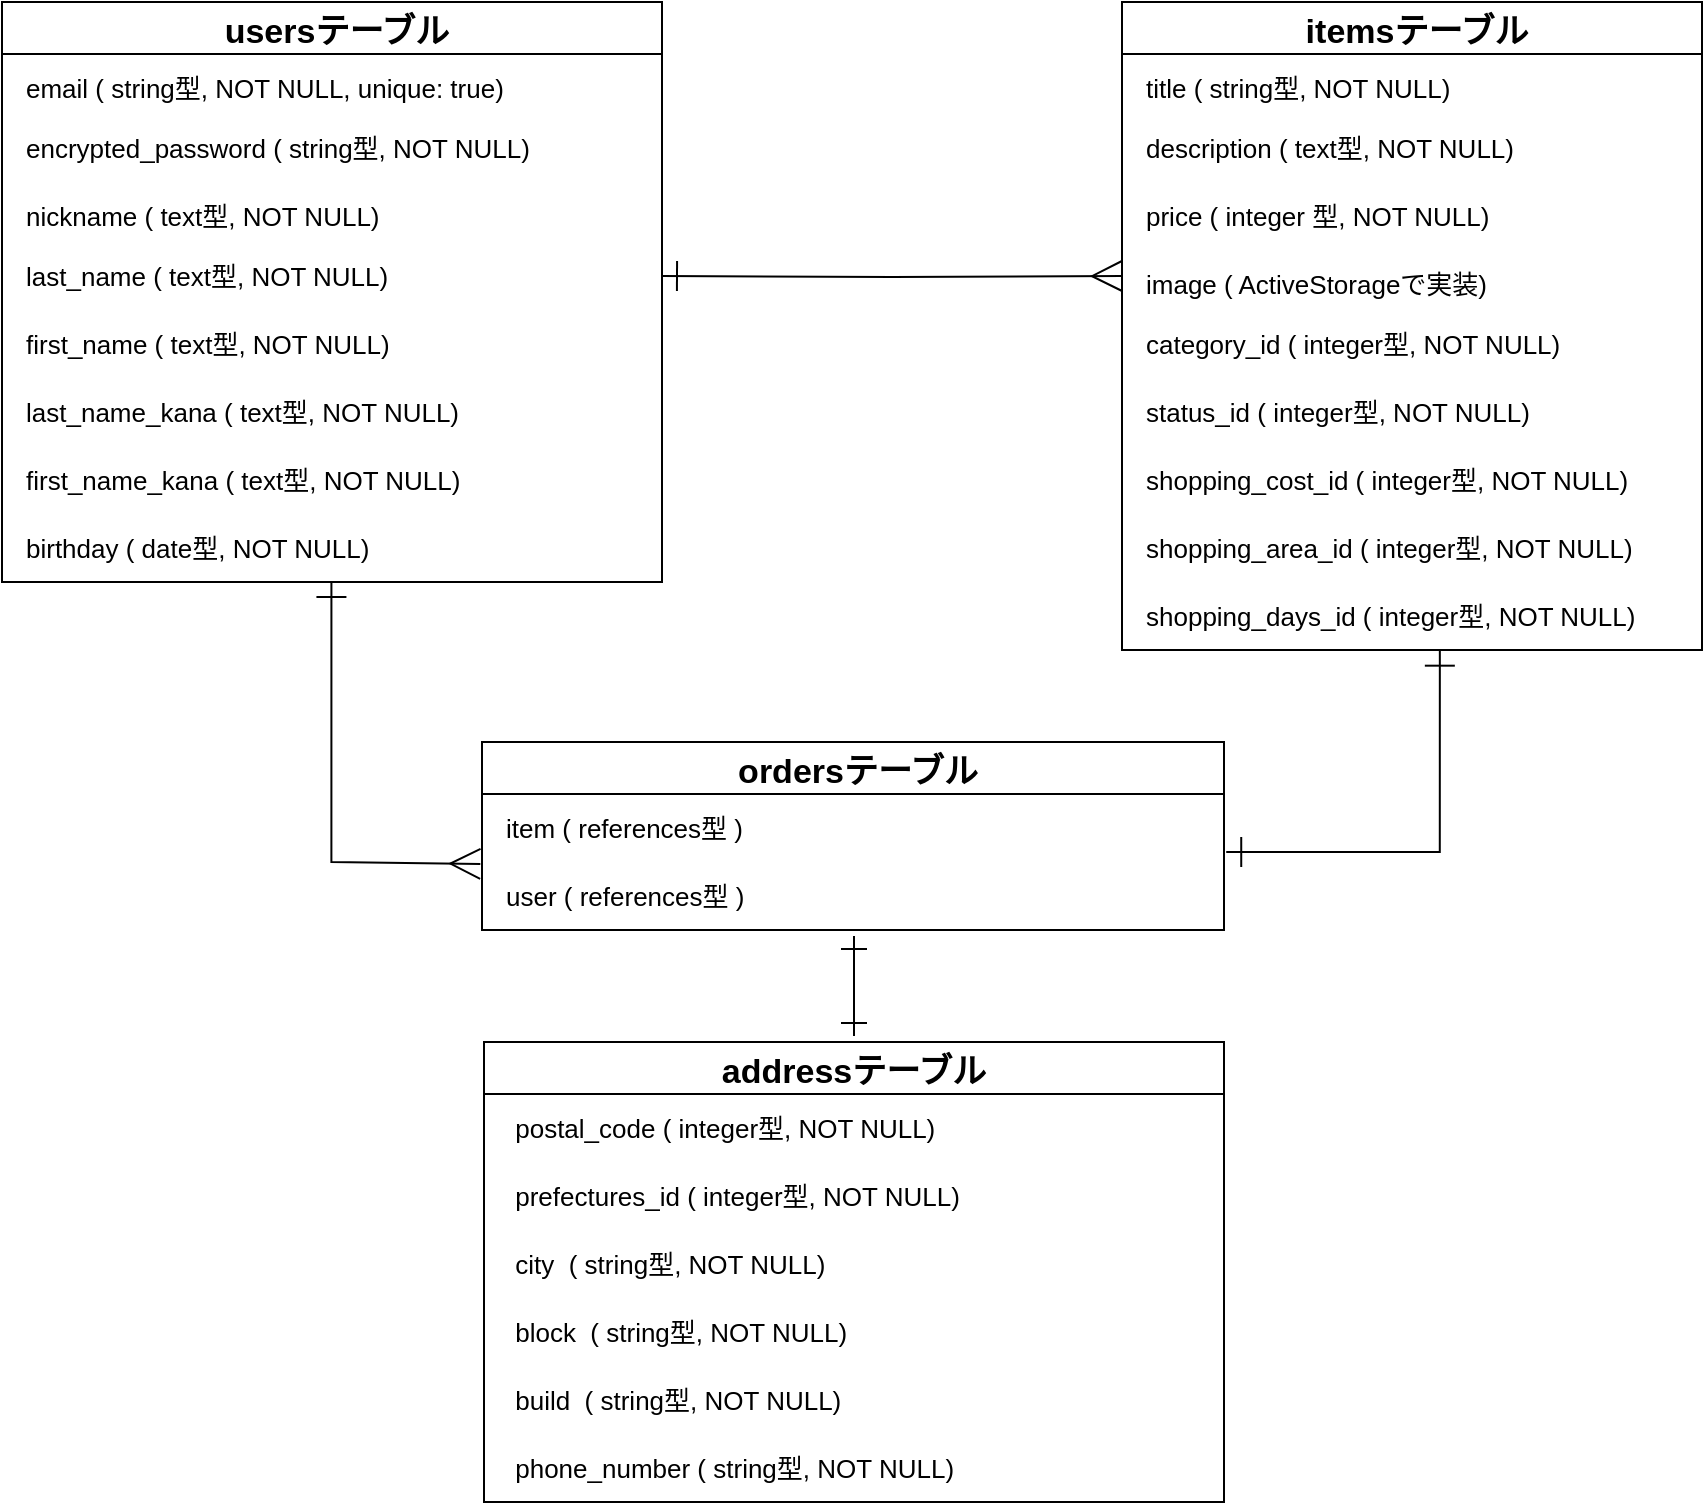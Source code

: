 <mxfile version="13.10.0" type="embed">
    <diagram id="oKVaaFYga90hGHUwI4pZ" name="ページ1">
        <mxGraphModel dx="1163" dy="1041" grid="1" gridSize="10" guides="1" tooltips="1" connect="0" arrows="1" fold="1" page="1" pageScale="1" pageWidth="850" pageHeight="1100" math="0" shadow="0">
            <root>
                <mxCell id="0"/>
                <mxCell id="1" parent="0"/>
                <mxCell id="2" value="itemsテーブル" style="swimlane;fontStyle=1;childLayout=stackLayout;horizontal=1;startSize=26;horizontalStack=0;resizeParent=1;resizeParentMax=0;resizeLast=0;collapsible=1;marginBottom=0;align=center;fontSize=17;spacingRight=2;spacingLeft=7;" parent="1" vertex="1">
                    <mxGeometry x="560" y="80" width="290" height="324" as="geometry"/>
                </mxCell>
                <mxCell id="4" value="title ( string型, NOT NULL)" style="text;strokeColor=none;fillColor=none;spacingLeft=7;spacingRight=2;overflow=hidden;rotatable=0;points=[[0,0.5],[1,0.5]];portConstraint=eastwest;fontSize=13;spacing=5;" parent="2" vertex="1">
                    <mxGeometry y="26" width="290" height="30" as="geometry"/>
                </mxCell>
                <mxCell id="39" value="description ( text型, NOT NULL)" style="text;strokeColor=none;fillColor=none;spacingLeft=7;spacingRight=2;overflow=hidden;rotatable=0;points=[[0,0.5],[1,0.5]];portConstraint=eastwest;fontSize=13;spacing=5;" parent="2" vertex="1">
                    <mxGeometry y="56" width="290" height="34" as="geometry"/>
                </mxCell>
                <mxCell id="51" value="price ( integer 型, NOT NULL)" style="text;strokeColor=none;fillColor=none;spacingLeft=7;spacingRight=2;overflow=hidden;rotatable=0;points=[[0,0.5],[1,0.5]];portConstraint=eastwest;fontSize=13;spacing=5;" parent="2" vertex="1">
                    <mxGeometry y="90" width="290" height="34" as="geometry"/>
                </mxCell>
                <mxCell id="3" value="image ( ActiveStorageで実装)" style="text;strokeColor=none;fillColor=none;spacingLeft=7;spacingRight=2;overflow=hidden;rotatable=0;points=[[0,0.5],[1,0.5]];portConstraint=eastwest;fontSize=13;spacing=5;" parent="2" vertex="1">
                    <mxGeometry y="124" width="290" height="30" as="geometry"/>
                </mxCell>
                <mxCell id="40" value="category_id ( integer型, NOT NULL)&#10;" style="text;strokeColor=none;fillColor=none;spacingLeft=7;spacingRight=2;overflow=hidden;rotatable=0;points=[[0,0.5],[1,0.5]];portConstraint=eastwest;fontSize=13;spacing=5;" parent="2" vertex="1">
                    <mxGeometry y="154" width="290" height="34" as="geometry"/>
                </mxCell>
                <mxCell id="41" value="status_id ( integer型, NOT NULL)" style="text;strokeColor=none;fillColor=none;spacingLeft=7;spacingRight=2;overflow=hidden;rotatable=0;points=[[0,0.5],[1,0.5]];portConstraint=eastwest;fontSize=13;spacing=5;" parent="2" vertex="1">
                    <mxGeometry y="188" width="290" height="34" as="geometry"/>
                </mxCell>
                <mxCell id="48" value="shopping_cost_id ( integer型, NOT NULL)" style="text;strokeColor=none;fillColor=none;spacingLeft=7;spacingRight=2;overflow=hidden;rotatable=0;points=[[0,0.5],[1,0.5]];portConstraint=eastwest;fontSize=13;spacing=5;" parent="2" vertex="1">
                    <mxGeometry y="222" width="290" height="34" as="geometry"/>
                </mxCell>
                <mxCell id="49" value="shopping_area_id ( integer型, NOT NULL)" style="text;strokeColor=none;fillColor=none;spacingLeft=7;spacingRight=2;overflow=hidden;rotatable=0;points=[[0,0.5],[1,0.5]];portConstraint=eastwest;fontSize=13;spacing=5;" parent="2" vertex="1">
                    <mxGeometry y="256" width="290" height="34" as="geometry"/>
                </mxCell>
                <mxCell id="50" value="shopping_days_id ( integer型, NOT NULL)" style="text;strokeColor=none;fillColor=none;spacingLeft=7;spacingRight=2;overflow=hidden;rotatable=0;points=[[0,0.5],[1,0.5]];portConstraint=eastwest;fontSize=13;spacing=5;" parent="2" vertex="1">
                    <mxGeometry y="290" width="290" height="34" as="geometry"/>
                </mxCell>
                <mxCell id="6" value="ordersテーブル" style="swimlane;fontStyle=1;childLayout=stackLayout;horizontal=1;startSize=26;horizontalStack=0;resizeParent=1;resizeParentMax=0;resizeLast=0;collapsible=1;marginBottom=0;align=center;fontSize=17;spacingRight=2;spacingLeft=7;" parent="1" vertex="1">
                    <mxGeometry x="240" y="450" width="371" height="94" as="geometry"/>
                </mxCell>
                <mxCell id="75" value="item ( references型 )" style="text;strokeColor=none;fillColor=none;spacingLeft=7;spacingRight=2;overflow=hidden;rotatable=0;points=[[0,0.5],[1,0.5]];portConstraint=eastwest;fontSize=13;spacing=5;" vertex="1" parent="6">
                    <mxGeometry y="26" width="371" height="34" as="geometry"/>
                </mxCell>
                <mxCell id="74" value="user ( references型 )" style="text;strokeColor=none;fillColor=none;spacingLeft=7;spacingRight=2;overflow=hidden;rotatable=0;points=[[0,0.5],[1,0.5]];portConstraint=eastwest;fontSize=13;spacing=5;" vertex="1" parent="6">
                    <mxGeometry y="60" width="371" height="34" as="geometry"/>
                </mxCell>
                <mxCell id="10" value="usersテーブル" style="swimlane;fontStyle=1;childLayout=stackLayout;horizontal=1;startSize=26;horizontalStack=0;resizeParent=1;resizeParentMax=0;resizeLast=0;collapsible=1;marginBottom=0;align=center;fontSize=17;spacing=15;spacingTop=0;spacingBottom=0;spacingRight=2;spacingLeft=7;" parent="1" vertex="1">
                    <mxGeometry y="80" width="330" height="290" as="geometry"/>
                </mxCell>
                <mxCell id="12" value="email ( string型, NOT NULL, unique: true)" style="text;strokeColor=none;fillColor=none;spacingLeft=7;spacingRight=2;overflow=hidden;rotatable=0;points=[[0,0.5],[1,0.5]];portConstraint=eastwest;fontSize=13;spacing=5;" parent="10" vertex="1">
                    <mxGeometry y="26" width="330" height="30" as="geometry"/>
                </mxCell>
                <mxCell id="13" value="encrypted_password ( string型, NOT NULL)" style="text;strokeColor=none;fillColor=none;spacingLeft=7;spacingRight=2;overflow=hidden;rotatable=0;points=[[0,0.5],[1,0.5]];portConstraint=eastwest;fontSize=13;spacing=5;" parent="10" vertex="1">
                    <mxGeometry y="56" width="330" height="34" as="geometry"/>
                </mxCell>
                <mxCell id="11" value="nickname ( text型, NOT NULL)" style="text;strokeColor=none;fillColor=none;spacingLeft=7;spacingRight=2;overflow=hidden;rotatable=0;points=[[0,0.5],[1,0.5]];portConstraint=eastwest;fontSize=13;spacing=5;" parent="10" vertex="1">
                    <mxGeometry y="90" width="330" height="30" as="geometry"/>
                </mxCell>
                <mxCell id="25" value="last_name ( text型, NOT NULL)" style="text;strokeColor=none;fillColor=none;spacingLeft=7;spacingRight=2;overflow=hidden;rotatable=0;points=[[0,0.5],[1,0.5]];portConstraint=eastwest;fontSize=13;spacing=5;" parent="10" vertex="1">
                    <mxGeometry y="120" width="330" height="34" as="geometry"/>
                </mxCell>
                <mxCell id="27" value="first_name ( text型, NOT NULL)" style="text;strokeColor=none;fillColor=none;spacingLeft=7;spacingRight=2;overflow=hidden;rotatable=0;points=[[0,0.5],[1,0.5]];portConstraint=eastwest;fontSize=13;spacing=5;" parent="10" vertex="1">
                    <mxGeometry y="154" width="330" height="34" as="geometry"/>
                </mxCell>
                <mxCell id="28" value="last_name_kana ( text型, NOT NULL)" style="text;strokeColor=none;fillColor=none;spacingLeft=7;spacingRight=2;overflow=hidden;rotatable=0;points=[[0,0.5],[1,0.5]];portConstraint=eastwest;fontSize=13;spacing=5;" parent="10" vertex="1">
                    <mxGeometry y="188" width="330" height="34" as="geometry"/>
                </mxCell>
                <mxCell id="31" value="first_name_kana ( text型, NOT NULL)" style="text;strokeColor=none;fillColor=none;spacingLeft=7;spacingRight=2;overflow=hidden;rotatable=0;points=[[0,0.5],[1,0.5]];portConstraint=eastwest;fontSize=13;spacing=5;" parent="10" vertex="1">
                    <mxGeometry y="222" width="330" height="34" as="geometry"/>
                </mxCell>
                <mxCell id="32" value="birthday ( date型, NOT NULL)" style="text;strokeColor=none;fillColor=none;spacingLeft=7;spacingRight=2;overflow=hidden;rotatable=0;points=[[0,0.5],[1,0.5]];portConstraint=eastwest;fontSize=13;spacing=5;" parent="10" vertex="1">
                    <mxGeometry y="256" width="330" height="34" as="geometry"/>
                </mxCell>
                <mxCell id="64" style="edgeStyle=orthogonalEdgeStyle;rounded=0;jumpSize=6;orthogonalLoop=1;jettySize=auto;html=1;entryX=0.487;entryY=1;entryDx=0;entryDy=0;entryPerimeter=0;startArrow=ERmany;startFill=0;startSize=13;sourcePerimeterSpacing=0;endArrow=ERone;endFill=0;endSize=13;strokeWidth=1;fontSize=13;spacingRight=2;spacingLeft=7;exitX=-0.013;exitY=0.029;exitDx=0;exitDy=0;exitPerimeter=0;" parent="1" edge="1">
                    <mxGeometry relative="1" as="geometry">
                        <mxPoint x="239.177" y="510.986" as="sourcePoint"/>
                        <mxPoint x="164.71" y="370" as="targetPoint"/>
                        <Array as="points">
                            <mxPoint x="165" y="510"/>
                        </Array>
                    </mxGeometry>
                </mxCell>
                <mxCell id="66" style="edgeStyle=orthogonalEdgeStyle;rounded=0;jumpSize=6;orthogonalLoop=1;jettySize=auto;html=1;startArrow=ERmany;startFill=0;startSize=13;sourcePerimeterSpacing=0;endArrow=ERone;endFill=0;endSize=13;strokeWidth=1;fontSize=13;entryX=1;entryY=0.5;entryDx=0;entryDy=0;spacingRight=2;spacingLeft=7;" parent="1" target="25" edge="1">
                    <mxGeometry relative="1" as="geometry">
                        <mxPoint x="560" y="217" as="sourcePoint"/>
                    </mxGeometry>
                </mxCell>
                <mxCell id="68" style="edgeStyle=orthogonalEdgeStyle;rounded=0;jumpSize=6;orthogonalLoop=1;jettySize=auto;html=1;exitX=1.003;exitY=-0.147;exitDx=0;exitDy=0;startArrow=ERone;startFill=0;startSize=13;sourcePerimeterSpacing=0;endArrow=ERone;endFill=0;endSize=13;strokeWidth=1;fontSize=13;entryX=0.548;entryY=1.01;entryDx=0;entryDy=0;entryPerimeter=0;spacingRight=2;spacingLeft=7;exitPerimeter=0;" parent="1" source="74" target="50" edge="1">
                    <mxGeometry relative="1" as="geometry">
                        <mxPoint x="720" y="400" as="targetPoint"/>
                        <Array as="points">
                            <mxPoint x="719" y="505"/>
                        </Array>
                    </mxGeometry>
                </mxCell>
                <mxCell id="76" style="edgeStyle=orthogonalEdgeStyle;rounded=0;orthogonalLoop=1;jettySize=auto;html=1;exitX=0.5;exitY=0;exitDx=0;exitDy=0;fontSize=17;endArrow=ERone;endFill=0;startArrow=ERone;startFill=0;endSize=11;startSize=11;" edge="1" parent="1">
                    <mxGeometry relative="1" as="geometry">
                        <mxPoint x="426" y="547" as="targetPoint"/>
                        <mxPoint x="426" y="597" as="sourcePoint"/>
                        <Array as="points">
                            <mxPoint x="426" y="567"/>
                            <mxPoint x="426" y="567"/>
                        </Array>
                    </mxGeometry>
                </mxCell>
                <mxCell id="69" value="addressテーブル" style="swimlane;fontStyle=1;childLayout=stackLayout;horizontal=1;startSize=26;horizontalStack=0;resizeParent=1;resizeParentMax=0;resizeLast=0;collapsible=1;marginBottom=0;align=center;fontSize=17;" vertex="1" parent="1">
                    <mxGeometry x="241" y="600" width="370" height="230" as="geometry"/>
                </mxCell>
                <mxCell id="53" value=" postal_code ( integer型, NOT NULL)" style="text;strokeColor=none;fillColor=none;spacingLeft=7;spacingRight=2;overflow=hidden;rotatable=0;points=[[0,0.5],[1,0.5]];portConstraint=eastwest;fontSize=13;spacing=5;" parent="69" vertex="1">
                    <mxGeometry y="26" width="370" height="34" as="geometry"/>
                </mxCell>
                <mxCell id="54" value=" prefectures_id ( integer型, NOT NULL)" style="text;strokeColor=none;fillColor=none;spacingLeft=7;spacingRight=2;overflow=hidden;rotatable=0;points=[[0,0.5],[1,0.5]];portConstraint=eastwest;fontSize=13;spacing=5;" parent="69" vertex="1">
                    <mxGeometry y="60" width="370" height="34" as="geometry"/>
                </mxCell>
                <mxCell id="55" value=" city  ( string型, NOT NULL)" style="text;strokeColor=none;fillColor=none;spacingLeft=7;spacingRight=2;overflow=hidden;rotatable=0;points=[[0,0.5],[1,0.5]];portConstraint=eastwest;fontSize=13;spacing=5;" parent="69" vertex="1">
                    <mxGeometry y="94" width="370" height="34" as="geometry"/>
                </mxCell>
                <mxCell id="57" value=" block  ( string型, NOT NULL)" style="text;strokeColor=none;fillColor=none;spacingLeft=7;spacingRight=2;overflow=hidden;rotatable=0;points=[[0,0.5],[1,0.5]];portConstraint=eastwest;fontSize=13;spacing=5;" parent="69" vertex="1">
                    <mxGeometry y="128" width="370" height="34" as="geometry"/>
                </mxCell>
                <mxCell id="73" value=" build  ( string型, NOT NULL)" style="text;strokeColor=none;fillColor=none;spacingLeft=7;spacingRight=2;overflow=hidden;rotatable=0;points=[[0,0.5],[1,0.5]];portConstraint=eastwest;fontSize=13;spacing=5;" vertex="1" parent="69">
                    <mxGeometry y="162" width="370" height="34" as="geometry"/>
                </mxCell>
                <mxCell id="58" value=" phone_number ( string型, NOT NULL)" style="text;strokeColor=none;fillColor=none;spacingLeft=7;spacingRight=2;overflow=hidden;rotatable=0;points=[[0,0.5],[1,0.5]];portConstraint=eastwest;fontSize=13;spacing=5;" parent="69" vertex="1">
                    <mxGeometry y="196" width="370" height="34" as="geometry"/>
                </mxCell>
            </root>
        </mxGraphModel>
    </diagram>
</mxfile>